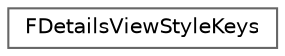 digraph "Graphical Class Hierarchy"
{
 // INTERACTIVE_SVG=YES
 // LATEX_PDF_SIZE
  bgcolor="transparent";
  edge [fontname=Helvetica,fontsize=10,labelfontname=Helvetica,labelfontsize=10];
  node [fontname=Helvetica,fontsize=10,shape=box,height=0.2,width=0.4];
  rankdir="LR";
  Node0 [id="Node000000",label="FDetailsViewStyleKeys",height=0.2,width=0.4,color="grey40", fillcolor="white", style="filled",URL="$d2/da2/classFDetailsViewStyleKeys.html",tooltip="A Class which provides keys for."];
}
